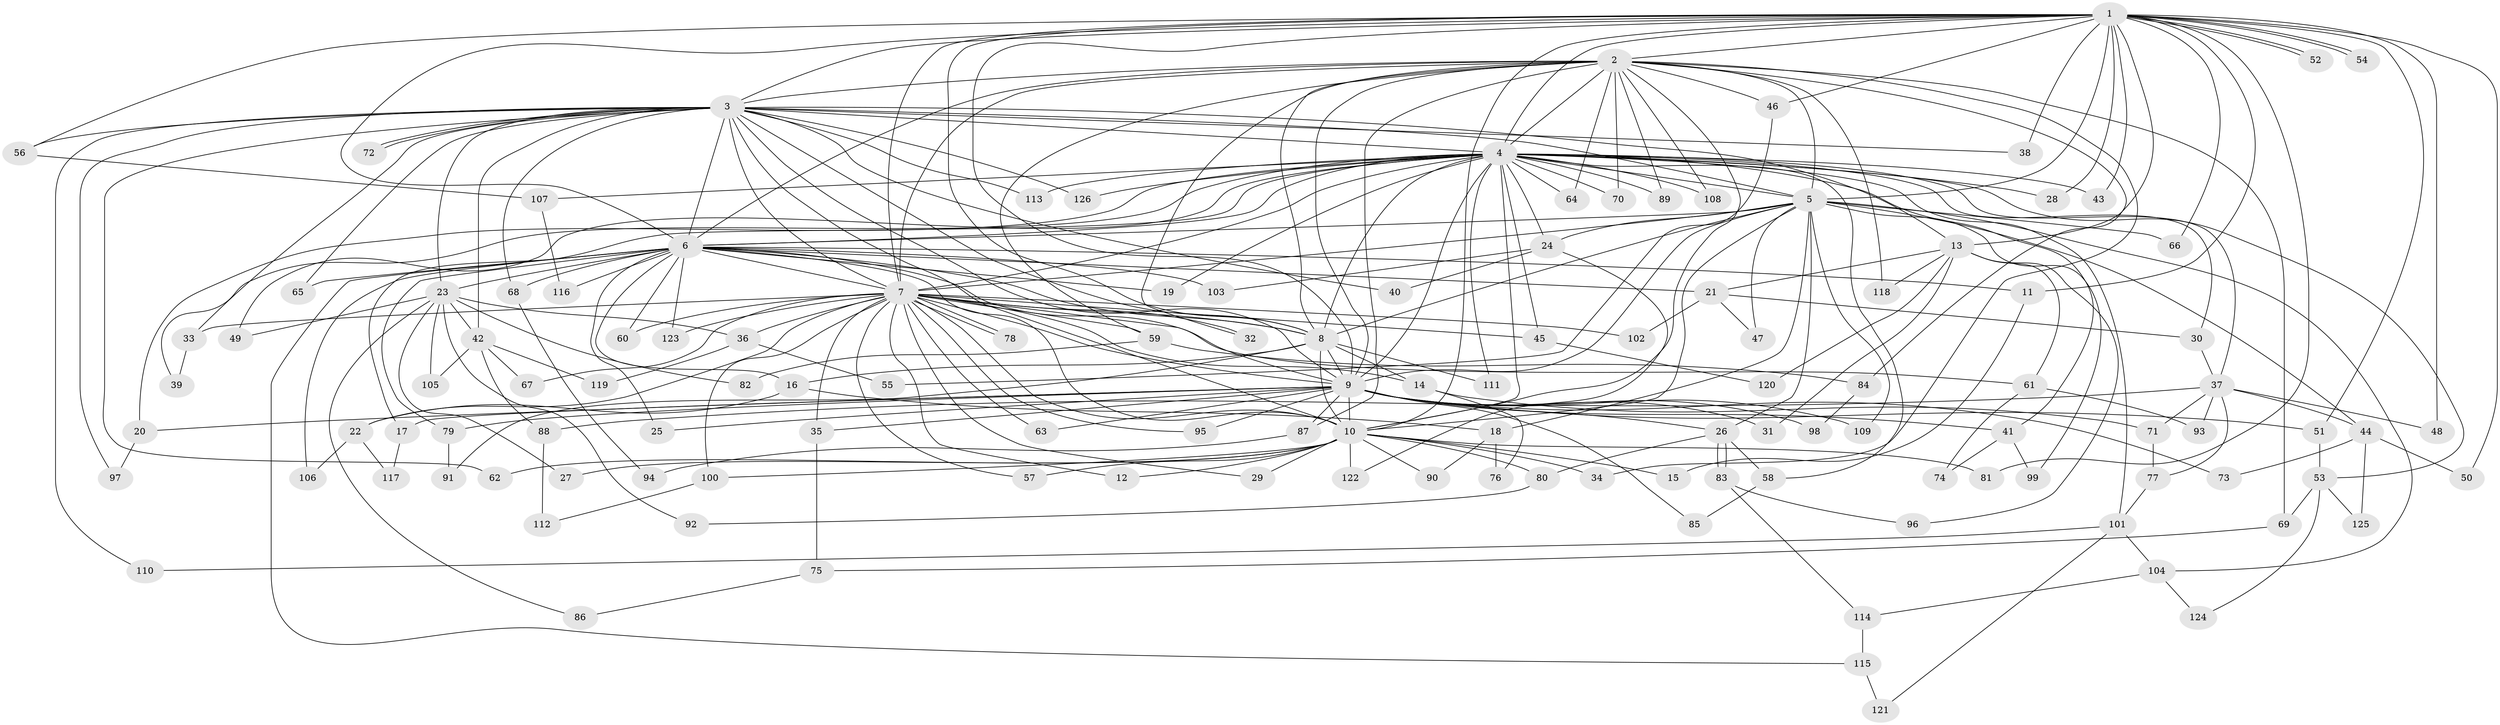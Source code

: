 // Generated by graph-tools (version 1.1) at 2025/45/03/09/25 04:45:45]
// undirected, 126 vertices, 277 edges
graph export_dot {
graph [start="1"]
  node [color=gray90,style=filled];
  1;
  2;
  3;
  4;
  5;
  6;
  7;
  8;
  9;
  10;
  11;
  12;
  13;
  14;
  15;
  16;
  17;
  18;
  19;
  20;
  21;
  22;
  23;
  24;
  25;
  26;
  27;
  28;
  29;
  30;
  31;
  32;
  33;
  34;
  35;
  36;
  37;
  38;
  39;
  40;
  41;
  42;
  43;
  44;
  45;
  46;
  47;
  48;
  49;
  50;
  51;
  52;
  53;
  54;
  55;
  56;
  57;
  58;
  59;
  60;
  61;
  62;
  63;
  64;
  65;
  66;
  67;
  68;
  69;
  70;
  71;
  72;
  73;
  74;
  75;
  76;
  77;
  78;
  79;
  80;
  81;
  82;
  83;
  84;
  85;
  86;
  87;
  88;
  89;
  90;
  91;
  92;
  93;
  94;
  95;
  96;
  97;
  98;
  99;
  100;
  101;
  102;
  103;
  104;
  105;
  106;
  107;
  108;
  109;
  110;
  111;
  112;
  113;
  114;
  115;
  116;
  117;
  118;
  119;
  120;
  121;
  122;
  123;
  124;
  125;
  126;
  1 -- 2;
  1 -- 3;
  1 -- 4;
  1 -- 5;
  1 -- 6;
  1 -- 7;
  1 -- 8;
  1 -- 9;
  1 -- 10;
  1 -- 11;
  1 -- 13;
  1 -- 28;
  1 -- 38;
  1 -- 43;
  1 -- 46;
  1 -- 48;
  1 -- 50;
  1 -- 51;
  1 -- 52;
  1 -- 52;
  1 -- 54;
  1 -- 54;
  1 -- 56;
  1 -- 66;
  1 -- 81;
  2 -- 3;
  2 -- 4;
  2 -- 5;
  2 -- 6;
  2 -- 7;
  2 -- 8;
  2 -- 9;
  2 -- 10;
  2 -- 32;
  2 -- 34;
  2 -- 46;
  2 -- 59;
  2 -- 64;
  2 -- 69;
  2 -- 70;
  2 -- 84;
  2 -- 87;
  2 -- 89;
  2 -- 108;
  2 -- 118;
  3 -- 4;
  3 -- 5;
  3 -- 6;
  3 -- 7;
  3 -- 8;
  3 -- 9;
  3 -- 10;
  3 -- 13;
  3 -- 23;
  3 -- 33;
  3 -- 38;
  3 -- 40;
  3 -- 42;
  3 -- 56;
  3 -- 62;
  3 -- 65;
  3 -- 68;
  3 -- 72;
  3 -- 72;
  3 -- 97;
  3 -- 110;
  3 -- 113;
  3 -- 126;
  4 -- 5;
  4 -- 6;
  4 -- 7;
  4 -- 8;
  4 -- 9;
  4 -- 10;
  4 -- 17;
  4 -- 19;
  4 -- 20;
  4 -- 24;
  4 -- 28;
  4 -- 30;
  4 -- 37;
  4 -- 39;
  4 -- 41;
  4 -- 43;
  4 -- 45;
  4 -- 49;
  4 -- 53;
  4 -- 58;
  4 -- 64;
  4 -- 70;
  4 -- 89;
  4 -- 101;
  4 -- 107;
  4 -- 108;
  4 -- 111;
  4 -- 113;
  4 -- 126;
  5 -- 6;
  5 -- 7;
  5 -- 8;
  5 -- 9;
  5 -- 10;
  5 -- 18;
  5 -- 24;
  5 -- 26;
  5 -- 44;
  5 -- 47;
  5 -- 66;
  5 -- 99;
  5 -- 104;
  5 -- 109;
  6 -- 7;
  6 -- 8;
  6 -- 9;
  6 -- 10;
  6 -- 11;
  6 -- 16;
  6 -- 19;
  6 -- 21;
  6 -- 23;
  6 -- 25;
  6 -- 60;
  6 -- 65;
  6 -- 68;
  6 -- 79;
  6 -- 103;
  6 -- 106;
  6 -- 115;
  6 -- 116;
  6 -- 123;
  7 -- 8;
  7 -- 9;
  7 -- 10;
  7 -- 12;
  7 -- 14;
  7 -- 22;
  7 -- 29;
  7 -- 32;
  7 -- 33;
  7 -- 35;
  7 -- 36;
  7 -- 45;
  7 -- 57;
  7 -- 59;
  7 -- 60;
  7 -- 61;
  7 -- 63;
  7 -- 67;
  7 -- 78;
  7 -- 78;
  7 -- 95;
  7 -- 100;
  7 -- 102;
  7 -- 123;
  8 -- 9;
  8 -- 10;
  8 -- 14;
  8 -- 16;
  8 -- 91;
  8 -- 111;
  9 -- 10;
  9 -- 17;
  9 -- 20;
  9 -- 25;
  9 -- 26;
  9 -- 31;
  9 -- 35;
  9 -- 41;
  9 -- 51;
  9 -- 63;
  9 -- 73;
  9 -- 79;
  9 -- 85;
  9 -- 87;
  9 -- 95;
  9 -- 98;
  9 -- 109;
  10 -- 12;
  10 -- 15;
  10 -- 27;
  10 -- 29;
  10 -- 34;
  10 -- 57;
  10 -- 62;
  10 -- 80;
  10 -- 81;
  10 -- 90;
  10 -- 100;
  10 -- 122;
  11 -- 15;
  13 -- 21;
  13 -- 31;
  13 -- 61;
  13 -- 96;
  13 -- 118;
  13 -- 120;
  14 -- 71;
  14 -- 76;
  16 -- 18;
  16 -- 22;
  17 -- 117;
  18 -- 76;
  18 -- 90;
  20 -- 97;
  21 -- 30;
  21 -- 47;
  21 -- 102;
  22 -- 106;
  22 -- 117;
  23 -- 27;
  23 -- 36;
  23 -- 42;
  23 -- 49;
  23 -- 82;
  23 -- 86;
  23 -- 92;
  23 -- 105;
  24 -- 40;
  24 -- 103;
  24 -- 122;
  26 -- 58;
  26 -- 80;
  26 -- 83;
  26 -- 83;
  30 -- 37;
  33 -- 39;
  35 -- 75;
  36 -- 55;
  36 -- 119;
  37 -- 44;
  37 -- 48;
  37 -- 71;
  37 -- 77;
  37 -- 88;
  37 -- 93;
  41 -- 74;
  41 -- 99;
  42 -- 67;
  42 -- 88;
  42 -- 105;
  42 -- 119;
  44 -- 50;
  44 -- 73;
  44 -- 125;
  45 -- 120;
  46 -- 55;
  51 -- 53;
  53 -- 69;
  53 -- 124;
  53 -- 125;
  56 -- 107;
  58 -- 85;
  59 -- 82;
  59 -- 84;
  61 -- 74;
  61 -- 93;
  68 -- 94;
  69 -- 75;
  71 -- 77;
  75 -- 86;
  77 -- 101;
  79 -- 91;
  80 -- 92;
  83 -- 96;
  83 -- 114;
  84 -- 98;
  87 -- 94;
  88 -- 112;
  100 -- 112;
  101 -- 104;
  101 -- 110;
  101 -- 121;
  104 -- 114;
  104 -- 124;
  107 -- 116;
  114 -- 115;
  115 -- 121;
}
